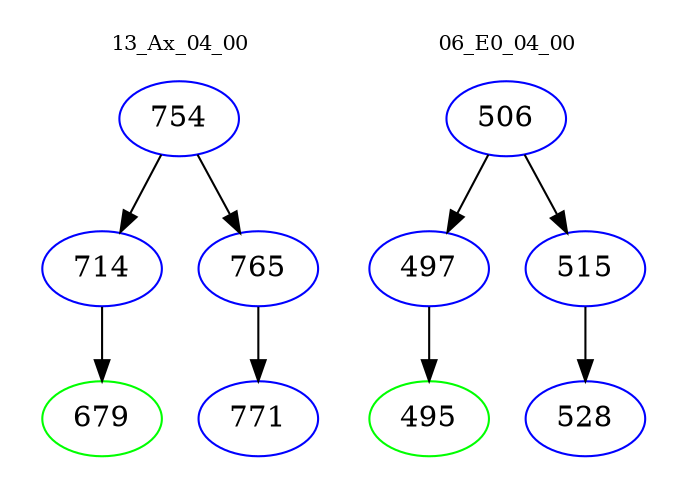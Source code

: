 digraph{
subgraph cluster_0 {
color = white
label = "13_Ax_04_00";
fontsize=10;
T0_754 [label="754", color="blue"]
T0_754 -> T0_714 [color="black"]
T0_714 [label="714", color="blue"]
T0_714 -> T0_679 [color="black"]
T0_679 [label="679", color="green"]
T0_754 -> T0_765 [color="black"]
T0_765 [label="765", color="blue"]
T0_765 -> T0_771 [color="black"]
T0_771 [label="771", color="blue"]
}
subgraph cluster_1 {
color = white
label = "06_E0_04_00";
fontsize=10;
T1_506 [label="506", color="blue"]
T1_506 -> T1_497 [color="black"]
T1_497 [label="497", color="blue"]
T1_497 -> T1_495 [color="black"]
T1_495 [label="495", color="green"]
T1_506 -> T1_515 [color="black"]
T1_515 [label="515", color="blue"]
T1_515 -> T1_528 [color="black"]
T1_528 [label="528", color="blue"]
}
}
